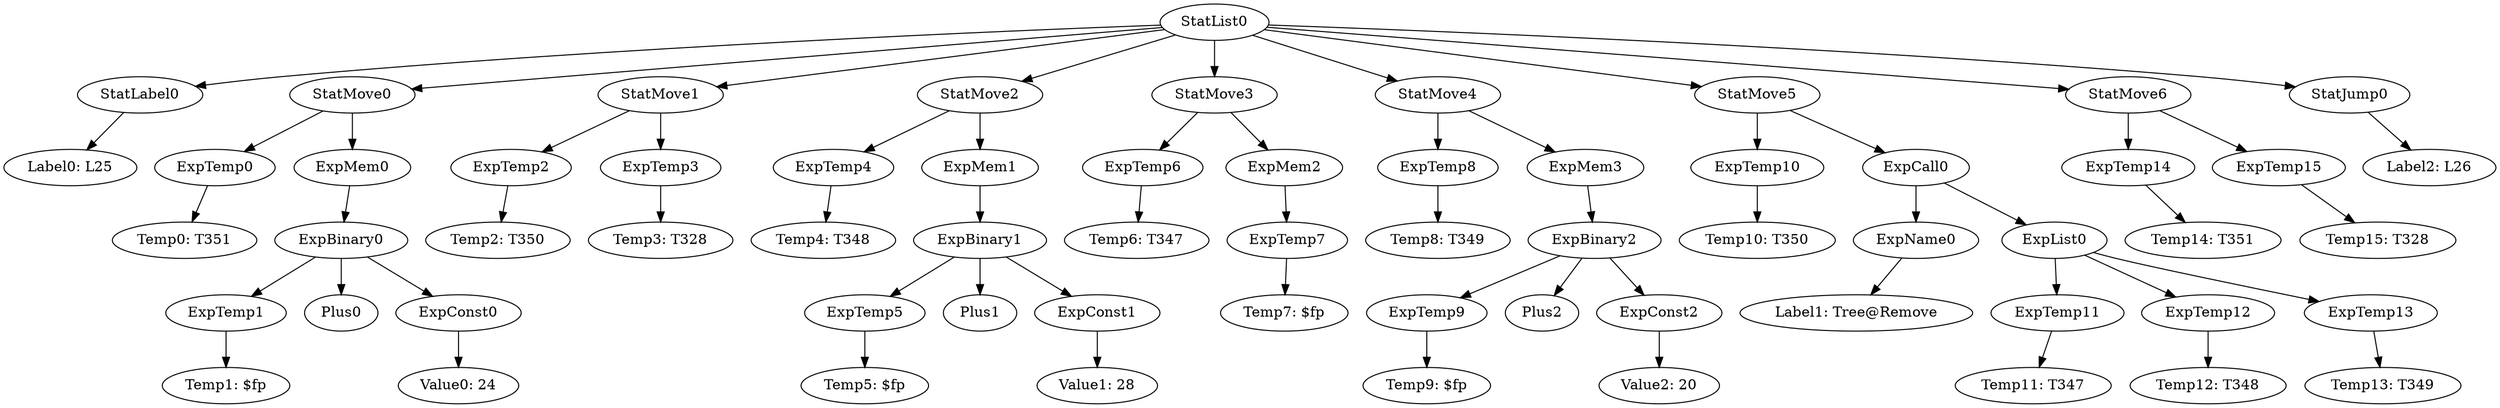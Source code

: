 digraph {
	ordering = out;
	StatMove6 -> ExpTemp14;
	StatMove6 -> ExpTemp15;
	ExpTemp13 -> "Temp13: T349";
	ExpTemp15 -> "Temp15: T328";
	ExpList0 -> ExpTemp11;
	ExpList0 -> ExpTemp12;
	ExpList0 -> ExpTemp13;
	ExpName0 -> "Label1: Tree@Remove";
	ExpMem3 -> ExpBinary2;
	ExpConst2 -> "Value2: 20";
	ExpBinary2 -> ExpTemp9;
	ExpBinary2 -> Plus2;
	ExpBinary2 -> ExpConst2;
	ExpTemp9 -> "Temp9: $fp";
	StatMove5 -> ExpTemp10;
	StatMove5 -> ExpCall0;
	ExpConst1 -> "Value1: 28";
	StatMove4 -> ExpTemp8;
	StatMove4 -> ExpMem3;
	ExpMem0 -> ExpBinary0;
	ExpBinary1 -> ExpTemp5;
	ExpBinary1 -> Plus1;
	ExpBinary1 -> ExpConst1;
	StatMove1 -> ExpTemp2;
	StatMove1 -> ExpTemp3;
	ExpTemp8 -> "Temp8: T349";
	ExpTemp10 -> "Temp10: T350";
	ExpTemp2 -> "Temp2: T350";
	StatMove2 -> ExpTemp4;
	StatMove2 -> ExpMem1;
	ExpConst0 -> "Value0: 24";
	ExpMem1 -> ExpBinary1;
	StatLabel0 -> "Label0: L25";
	StatList0 -> StatLabel0;
	StatList0 -> StatMove0;
	StatList0 -> StatMove1;
	StatList0 -> StatMove2;
	StatList0 -> StatMove3;
	StatList0 -> StatMove4;
	StatList0 -> StatMove5;
	StatList0 -> StatMove6;
	StatList0 -> StatJump0;
	ExpTemp0 -> "Temp0: T351";
	StatJump0 -> "Label2: L26";
	ExpCall0 -> ExpName0;
	ExpCall0 -> ExpList0;
	ExpMem2 -> ExpTemp7;
	ExpTemp12 -> "Temp12: T348";
	ExpBinary0 -> ExpTemp1;
	ExpBinary0 -> Plus0;
	ExpBinary0 -> ExpConst0;
	StatMove0 -> ExpTemp0;
	StatMove0 -> ExpMem0;
	ExpTemp3 -> "Temp3: T328";
	ExpTemp14 -> "Temp14: T351";
	ExpTemp1 -> "Temp1: $fp";
	ExpTemp5 -> "Temp5: $fp";
	ExpTemp6 -> "Temp6: T347";
	ExpTemp11 -> "Temp11: T347";
	StatMove3 -> ExpTemp6;
	StatMove3 -> ExpMem2;
	ExpTemp4 -> "Temp4: T348";
	ExpTemp7 -> "Temp7: $fp";
}

